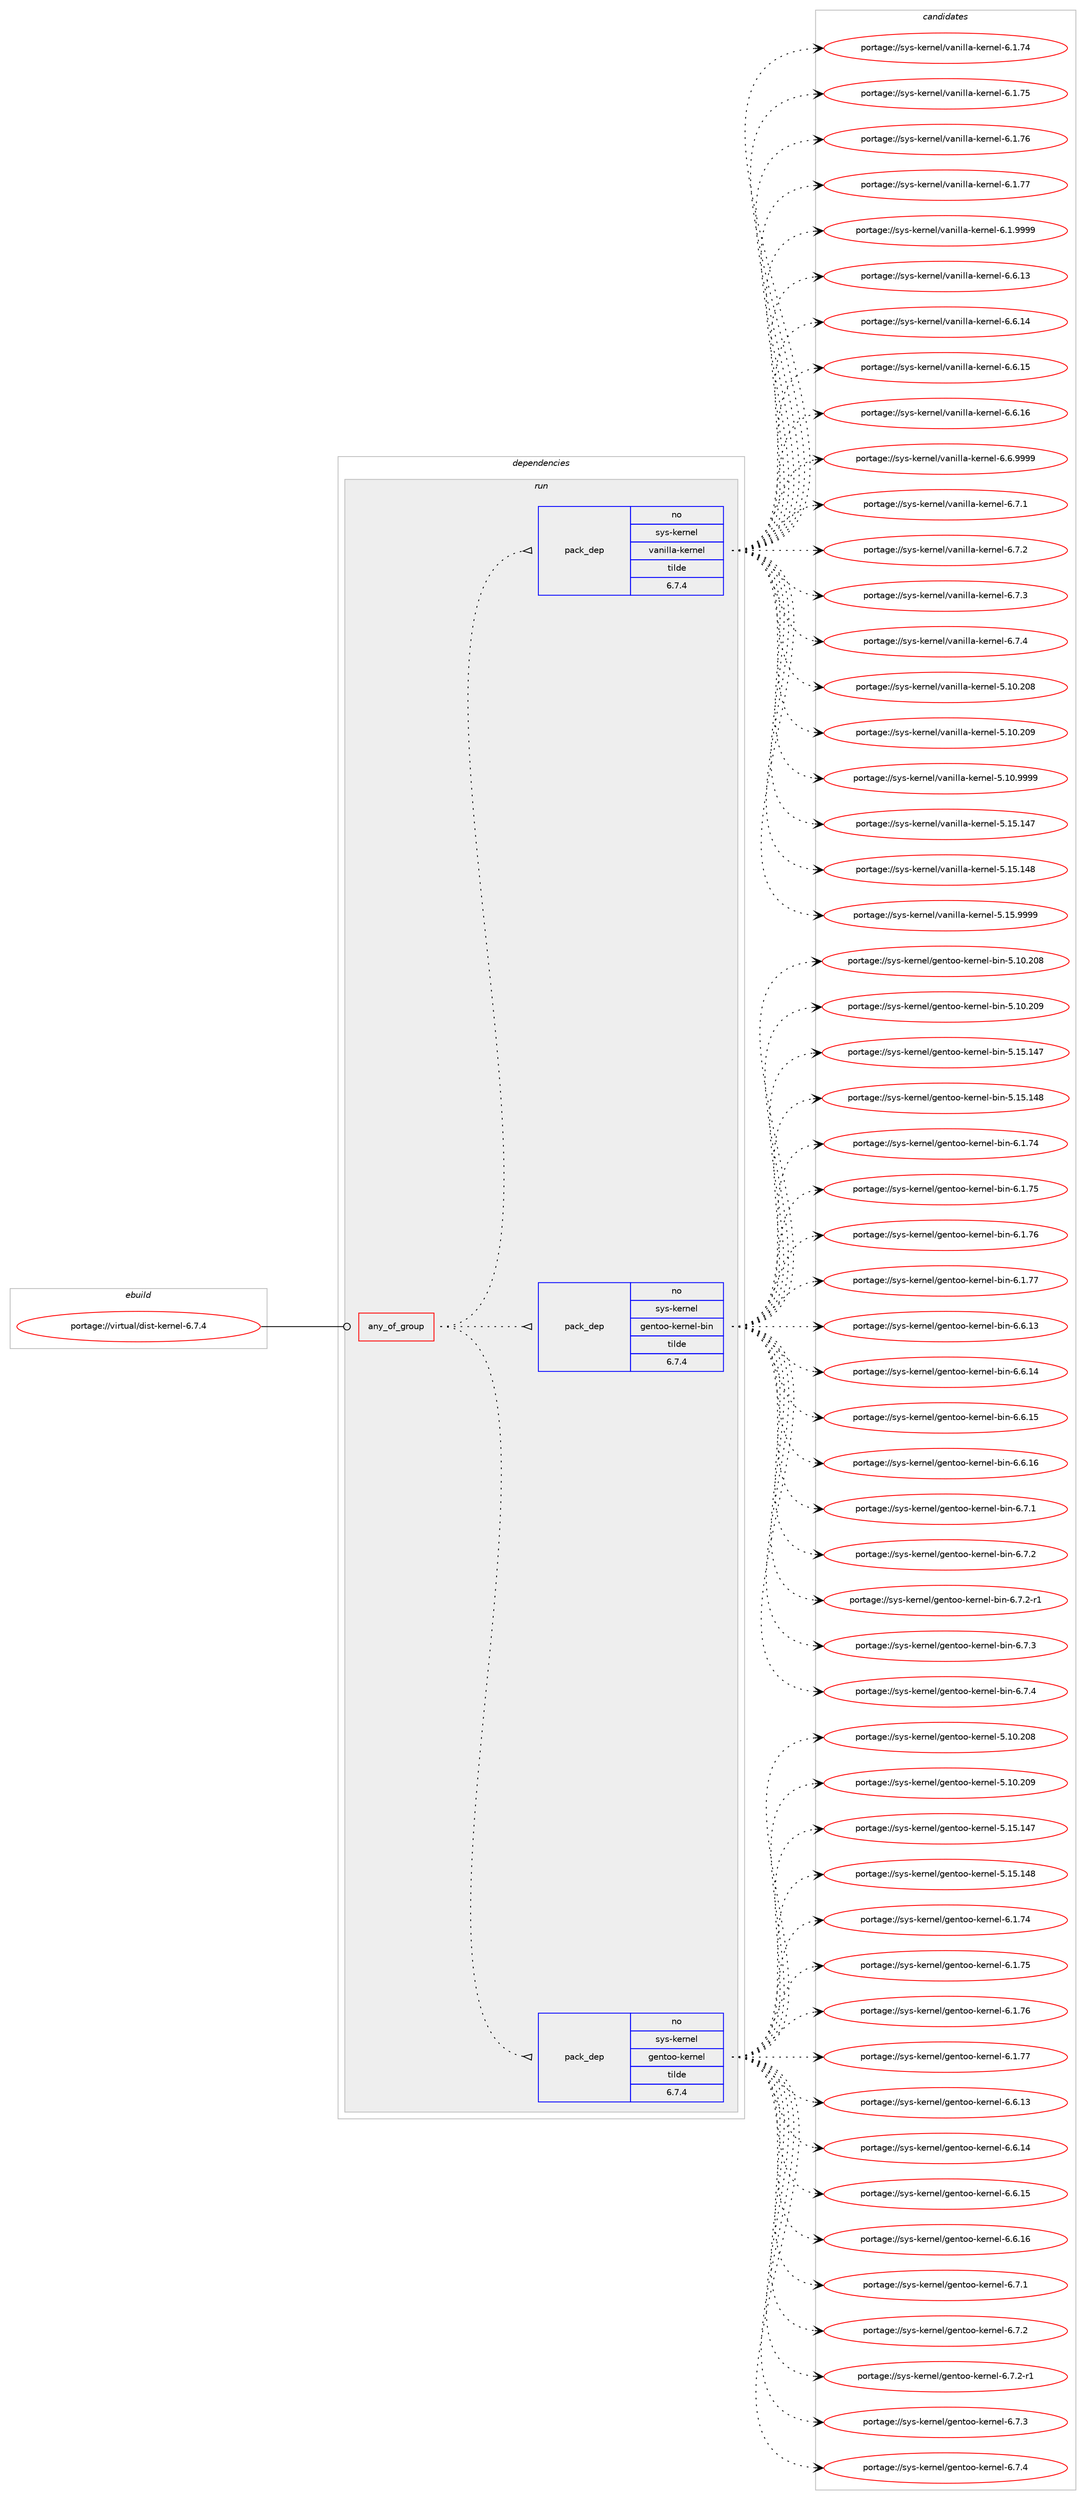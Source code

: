digraph prolog {

# *************
# Graph options
# *************

newrank=true;
concentrate=true;
compound=true;
graph [rankdir=LR,fontname=Helvetica,fontsize=10,ranksep=1.5];#, ranksep=2.5, nodesep=0.2];
edge  [arrowhead=vee];
node  [fontname=Helvetica,fontsize=10];

# **********
# The ebuild
# **********

subgraph cluster_leftcol {
color=gray;
rank=same;
label=<<i>ebuild</i>>;
id [label="portage://virtual/dist-kernel-6.7.4", color=red, width=4, href="../virtual/dist-kernel-6.7.4.svg"];
}

# ****************
# The dependencies
# ****************

subgraph cluster_midcol {
color=gray;
label=<<i>dependencies</i>>;
subgraph cluster_compile {
fillcolor="#eeeeee";
style=filled;
label=<<i>compile</i>>;
}
subgraph cluster_compileandrun {
fillcolor="#eeeeee";
style=filled;
label=<<i>compile and run</i>>;
}
subgraph cluster_run {
fillcolor="#eeeeee";
style=filled;
label=<<i>run</i>>;
subgraph any219 {
dependency25939 [label=<<TABLE BORDER="0" CELLBORDER="1" CELLSPACING="0" CELLPADDING="4"><TR><TD CELLPADDING="10">any_of_group</TD></TR></TABLE>>, shape=none, color=red];subgraph pack8385 {
dependency25940 [label=<<TABLE BORDER="0" CELLBORDER="1" CELLSPACING="0" CELLPADDING="4" WIDTH="220"><TR><TD ROWSPAN="6" CELLPADDING="30">pack_dep</TD></TR><TR><TD WIDTH="110">no</TD></TR><TR><TD>sys-kernel</TD></TR><TR><TD>gentoo-kernel</TD></TR><TR><TD>tilde</TD></TR><TR><TD>6.7.4</TD></TR></TABLE>>, shape=none, color=blue];
}
dependency25939:e -> dependency25940:w [weight=20,style="dotted",arrowhead="oinv"];
subgraph pack8386 {
dependency25941 [label=<<TABLE BORDER="0" CELLBORDER="1" CELLSPACING="0" CELLPADDING="4" WIDTH="220"><TR><TD ROWSPAN="6" CELLPADDING="30">pack_dep</TD></TR><TR><TD WIDTH="110">no</TD></TR><TR><TD>sys-kernel</TD></TR><TR><TD>gentoo-kernel-bin</TD></TR><TR><TD>tilde</TD></TR><TR><TD>6.7.4</TD></TR></TABLE>>, shape=none, color=blue];
}
dependency25939:e -> dependency25941:w [weight=20,style="dotted",arrowhead="oinv"];
subgraph pack8387 {
dependency25942 [label=<<TABLE BORDER="0" CELLBORDER="1" CELLSPACING="0" CELLPADDING="4" WIDTH="220"><TR><TD ROWSPAN="6" CELLPADDING="30">pack_dep</TD></TR><TR><TD WIDTH="110">no</TD></TR><TR><TD>sys-kernel</TD></TR><TR><TD>vanilla-kernel</TD></TR><TR><TD>tilde</TD></TR><TR><TD>6.7.4</TD></TR></TABLE>>, shape=none, color=blue];
}
dependency25939:e -> dependency25942:w [weight=20,style="dotted",arrowhead="oinv"];
}
id:e -> dependency25939:w [weight=20,style="solid",arrowhead="odot"];
}
}

# **************
# The candidates
# **************

subgraph cluster_choices {
rank=same;
color=gray;
label=<<i>candidates</i>>;

subgraph choice8385 {
color=black;
nodesep=1;
choice115121115451071011141101011084710310111011611111145107101114110101108455346494846504856 [label="portage://sys-kernel/gentoo-kernel-5.10.208", color=red, width=4,href="../sys-kernel/gentoo-kernel-5.10.208.svg"];
choice115121115451071011141101011084710310111011611111145107101114110101108455346494846504857 [label="portage://sys-kernel/gentoo-kernel-5.10.209", color=red, width=4,href="../sys-kernel/gentoo-kernel-5.10.209.svg"];
choice115121115451071011141101011084710310111011611111145107101114110101108455346495346495255 [label="portage://sys-kernel/gentoo-kernel-5.15.147", color=red, width=4,href="../sys-kernel/gentoo-kernel-5.15.147.svg"];
choice115121115451071011141101011084710310111011611111145107101114110101108455346495346495256 [label="portage://sys-kernel/gentoo-kernel-5.15.148", color=red, width=4,href="../sys-kernel/gentoo-kernel-5.15.148.svg"];
choice11512111545107101114110101108471031011101161111114510710111411010110845544649465552 [label="portage://sys-kernel/gentoo-kernel-6.1.74", color=red, width=4,href="../sys-kernel/gentoo-kernel-6.1.74.svg"];
choice11512111545107101114110101108471031011101161111114510710111411010110845544649465553 [label="portage://sys-kernel/gentoo-kernel-6.1.75", color=red, width=4,href="../sys-kernel/gentoo-kernel-6.1.75.svg"];
choice11512111545107101114110101108471031011101161111114510710111411010110845544649465554 [label="portage://sys-kernel/gentoo-kernel-6.1.76", color=red, width=4,href="../sys-kernel/gentoo-kernel-6.1.76.svg"];
choice11512111545107101114110101108471031011101161111114510710111411010110845544649465555 [label="portage://sys-kernel/gentoo-kernel-6.1.77", color=red, width=4,href="../sys-kernel/gentoo-kernel-6.1.77.svg"];
choice11512111545107101114110101108471031011101161111114510710111411010110845544654464951 [label="portage://sys-kernel/gentoo-kernel-6.6.13", color=red, width=4,href="../sys-kernel/gentoo-kernel-6.6.13.svg"];
choice11512111545107101114110101108471031011101161111114510710111411010110845544654464952 [label="portage://sys-kernel/gentoo-kernel-6.6.14", color=red, width=4,href="../sys-kernel/gentoo-kernel-6.6.14.svg"];
choice11512111545107101114110101108471031011101161111114510710111411010110845544654464953 [label="portage://sys-kernel/gentoo-kernel-6.6.15", color=red, width=4,href="../sys-kernel/gentoo-kernel-6.6.15.svg"];
choice11512111545107101114110101108471031011101161111114510710111411010110845544654464954 [label="portage://sys-kernel/gentoo-kernel-6.6.16", color=red, width=4,href="../sys-kernel/gentoo-kernel-6.6.16.svg"];
choice115121115451071011141101011084710310111011611111145107101114110101108455446554649 [label="portage://sys-kernel/gentoo-kernel-6.7.1", color=red, width=4,href="../sys-kernel/gentoo-kernel-6.7.1.svg"];
choice115121115451071011141101011084710310111011611111145107101114110101108455446554650 [label="portage://sys-kernel/gentoo-kernel-6.7.2", color=red, width=4,href="../sys-kernel/gentoo-kernel-6.7.2.svg"];
choice1151211154510710111411010110847103101110116111111451071011141101011084554465546504511449 [label="portage://sys-kernel/gentoo-kernel-6.7.2-r1", color=red, width=4,href="../sys-kernel/gentoo-kernel-6.7.2-r1.svg"];
choice115121115451071011141101011084710310111011611111145107101114110101108455446554651 [label="portage://sys-kernel/gentoo-kernel-6.7.3", color=red, width=4,href="../sys-kernel/gentoo-kernel-6.7.3.svg"];
choice115121115451071011141101011084710310111011611111145107101114110101108455446554652 [label="portage://sys-kernel/gentoo-kernel-6.7.4", color=red, width=4,href="../sys-kernel/gentoo-kernel-6.7.4.svg"];
dependency25940:e -> choice115121115451071011141101011084710310111011611111145107101114110101108455346494846504856:w [style=dotted,weight="100"];
dependency25940:e -> choice115121115451071011141101011084710310111011611111145107101114110101108455346494846504857:w [style=dotted,weight="100"];
dependency25940:e -> choice115121115451071011141101011084710310111011611111145107101114110101108455346495346495255:w [style=dotted,weight="100"];
dependency25940:e -> choice115121115451071011141101011084710310111011611111145107101114110101108455346495346495256:w [style=dotted,weight="100"];
dependency25940:e -> choice11512111545107101114110101108471031011101161111114510710111411010110845544649465552:w [style=dotted,weight="100"];
dependency25940:e -> choice11512111545107101114110101108471031011101161111114510710111411010110845544649465553:w [style=dotted,weight="100"];
dependency25940:e -> choice11512111545107101114110101108471031011101161111114510710111411010110845544649465554:w [style=dotted,weight="100"];
dependency25940:e -> choice11512111545107101114110101108471031011101161111114510710111411010110845544649465555:w [style=dotted,weight="100"];
dependency25940:e -> choice11512111545107101114110101108471031011101161111114510710111411010110845544654464951:w [style=dotted,weight="100"];
dependency25940:e -> choice11512111545107101114110101108471031011101161111114510710111411010110845544654464952:w [style=dotted,weight="100"];
dependency25940:e -> choice11512111545107101114110101108471031011101161111114510710111411010110845544654464953:w [style=dotted,weight="100"];
dependency25940:e -> choice11512111545107101114110101108471031011101161111114510710111411010110845544654464954:w [style=dotted,weight="100"];
dependency25940:e -> choice115121115451071011141101011084710310111011611111145107101114110101108455446554649:w [style=dotted,weight="100"];
dependency25940:e -> choice115121115451071011141101011084710310111011611111145107101114110101108455446554650:w [style=dotted,weight="100"];
dependency25940:e -> choice1151211154510710111411010110847103101110116111111451071011141101011084554465546504511449:w [style=dotted,weight="100"];
dependency25940:e -> choice115121115451071011141101011084710310111011611111145107101114110101108455446554651:w [style=dotted,weight="100"];
dependency25940:e -> choice115121115451071011141101011084710310111011611111145107101114110101108455446554652:w [style=dotted,weight="100"];
}
subgraph choice8386 {
color=black;
nodesep=1;
choice1151211154510710111411010110847103101110116111111451071011141101011084598105110455346494846504856 [label="portage://sys-kernel/gentoo-kernel-bin-5.10.208", color=red, width=4,href="../sys-kernel/gentoo-kernel-bin-5.10.208.svg"];
choice1151211154510710111411010110847103101110116111111451071011141101011084598105110455346494846504857 [label="portage://sys-kernel/gentoo-kernel-bin-5.10.209", color=red, width=4,href="../sys-kernel/gentoo-kernel-bin-5.10.209.svg"];
choice1151211154510710111411010110847103101110116111111451071011141101011084598105110455346495346495255 [label="portage://sys-kernel/gentoo-kernel-bin-5.15.147", color=red, width=4,href="../sys-kernel/gentoo-kernel-bin-5.15.147.svg"];
choice1151211154510710111411010110847103101110116111111451071011141101011084598105110455346495346495256 [label="portage://sys-kernel/gentoo-kernel-bin-5.15.148", color=red, width=4,href="../sys-kernel/gentoo-kernel-bin-5.15.148.svg"];
choice115121115451071011141101011084710310111011611111145107101114110101108459810511045544649465552 [label="portage://sys-kernel/gentoo-kernel-bin-6.1.74", color=red, width=4,href="../sys-kernel/gentoo-kernel-bin-6.1.74.svg"];
choice115121115451071011141101011084710310111011611111145107101114110101108459810511045544649465553 [label="portage://sys-kernel/gentoo-kernel-bin-6.1.75", color=red, width=4,href="../sys-kernel/gentoo-kernel-bin-6.1.75.svg"];
choice115121115451071011141101011084710310111011611111145107101114110101108459810511045544649465554 [label="portage://sys-kernel/gentoo-kernel-bin-6.1.76", color=red, width=4,href="../sys-kernel/gentoo-kernel-bin-6.1.76.svg"];
choice115121115451071011141101011084710310111011611111145107101114110101108459810511045544649465555 [label="portage://sys-kernel/gentoo-kernel-bin-6.1.77", color=red, width=4,href="../sys-kernel/gentoo-kernel-bin-6.1.77.svg"];
choice115121115451071011141101011084710310111011611111145107101114110101108459810511045544654464951 [label="portage://sys-kernel/gentoo-kernel-bin-6.6.13", color=red, width=4,href="../sys-kernel/gentoo-kernel-bin-6.6.13.svg"];
choice115121115451071011141101011084710310111011611111145107101114110101108459810511045544654464952 [label="portage://sys-kernel/gentoo-kernel-bin-6.6.14", color=red, width=4,href="../sys-kernel/gentoo-kernel-bin-6.6.14.svg"];
choice115121115451071011141101011084710310111011611111145107101114110101108459810511045544654464953 [label="portage://sys-kernel/gentoo-kernel-bin-6.6.15", color=red, width=4,href="../sys-kernel/gentoo-kernel-bin-6.6.15.svg"];
choice115121115451071011141101011084710310111011611111145107101114110101108459810511045544654464954 [label="portage://sys-kernel/gentoo-kernel-bin-6.6.16", color=red, width=4,href="../sys-kernel/gentoo-kernel-bin-6.6.16.svg"];
choice1151211154510710111411010110847103101110116111111451071011141101011084598105110455446554649 [label="portage://sys-kernel/gentoo-kernel-bin-6.7.1", color=red, width=4,href="../sys-kernel/gentoo-kernel-bin-6.7.1.svg"];
choice1151211154510710111411010110847103101110116111111451071011141101011084598105110455446554650 [label="portage://sys-kernel/gentoo-kernel-bin-6.7.2", color=red, width=4,href="../sys-kernel/gentoo-kernel-bin-6.7.2.svg"];
choice11512111545107101114110101108471031011101161111114510710111411010110845981051104554465546504511449 [label="portage://sys-kernel/gentoo-kernel-bin-6.7.2-r1", color=red, width=4,href="../sys-kernel/gentoo-kernel-bin-6.7.2-r1.svg"];
choice1151211154510710111411010110847103101110116111111451071011141101011084598105110455446554651 [label="portage://sys-kernel/gentoo-kernel-bin-6.7.3", color=red, width=4,href="../sys-kernel/gentoo-kernel-bin-6.7.3.svg"];
choice1151211154510710111411010110847103101110116111111451071011141101011084598105110455446554652 [label="portage://sys-kernel/gentoo-kernel-bin-6.7.4", color=red, width=4,href="../sys-kernel/gentoo-kernel-bin-6.7.4.svg"];
dependency25941:e -> choice1151211154510710111411010110847103101110116111111451071011141101011084598105110455346494846504856:w [style=dotted,weight="100"];
dependency25941:e -> choice1151211154510710111411010110847103101110116111111451071011141101011084598105110455346494846504857:w [style=dotted,weight="100"];
dependency25941:e -> choice1151211154510710111411010110847103101110116111111451071011141101011084598105110455346495346495255:w [style=dotted,weight="100"];
dependency25941:e -> choice1151211154510710111411010110847103101110116111111451071011141101011084598105110455346495346495256:w [style=dotted,weight="100"];
dependency25941:e -> choice115121115451071011141101011084710310111011611111145107101114110101108459810511045544649465552:w [style=dotted,weight="100"];
dependency25941:e -> choice115121115451071011141101011084710310111011611111145107101114110101108459810511045544649465553:w [style=dotted,weight="100"];
dependency25941:e -> choice115121115451071011141101011084710310111011611111145107101114110101108459810511045544649465554:w [style=dotted,weight="100"];
dependency25941:e -> choice115121115451071011141101011084710310111011611111145107101114110101108459810511045544649465555:w [style=dotted,weight="100"];
dependency25941:e -> choice115121115451071011141101011084710310111011611111145107101114110101108459810511045544654464951:w [style=dotted,weight="100"];
dependency25941:e -> choice115121115451071011141101011084710310111011611111145107101114110101108459810511045544654464952:w [style=dotted,weight="100"];
dependency25941:e -> choice115121115451071011141101011084710310111011611111145107101114110101108459810511045544654464953:w [style=dotted,weight="100"];
dependency25941:e -> choice115121115451071011141101011084710310111011611111145107101114110101108459810511045544654464954:w [style=dotted,weight="100"];
dependency25941:e -> choice1151211154510710111411010110847103101110116111111451071011141101011084598105110455446554649:w [style=dotted,weight="100"];
dependency25941:e -> choice1151211154510710111411010110847103101110116111111451071011141101011084598105110455446554650:w [style=dotted,weight="100"];
dependency25941:e -> choice11512111545107101114110101108471031011101161111114510710111411010110845981051104554465546504511449:w [style=dotted,weight="100"];
dependency25941:e -> choice1151211154510710111411010110847103101110116111111451071011141101011084598105110455446554651:w [style=dotted,weight="100"];
dependency25941:e -> choice1151211154510710111411010110847103101110116111111451071011141101011084598105110455446554652:w [style=dotted,weight="100"];
}
subgraph choice8387 {
color=black;
nodesep=1;
choice1151211154510710111411010110847118971101051081089745107101114110101108455346494846504856 [label="portage://sys-kernel/vanilla-kernel-5.10.208", color=red, width=4,href="../sys-kernel/vanilla-kernel-5.10.208.svg"];
choice1151211154510710111411010110847118971101051081089745107101114110101108455346494846504857 [label="portage://sys-kernel/vanilla-kernel-5.10.209", color=red, width=4,href="../sys-kernel/vanilla-kernel-5.10.209.svg"];
choice115121115451071011141101011084711897110105108108974510710111411010110845534649484657575757 [label="portage://sys-kernel/vanilla-kernel-5.10.9999", color=red, width=4,href="../sys-kernel/vanilla-kernel-5.10.9999.svg"];
choice1151211154510710111411010110847118971101051081089745107101114110101108455346495346495255 [label="portage://sys-kernel/vanilla-kernel-5.15.147", color=red, width=4,href="../sys-kernel/vanilla-kernel-5.15.147.svg"];
choice1151211154510710111411010110847118971101051081089745107101114110101108455346495346495256 [label="portage://sys-kernel/vanilla-kernel-5.15.148", color=red, width=4,href="../sys-kernel/vanilla-kernel-5.15.148.svg"];
choice115121115451071011141101011084711897110105108108974510710111411010110845534649534657575757 [label="portage://sys-kernel/vanilla-kernel-5.15.9999", color=red, width=4,href="../sys-kernel/vanilla-kernel-5.15.9999.svg"];
choice115121115451071011141101011084711897110105108108974510710111411010110845544649465552 [label="portage://sys-kernel/vanilla-kernel-6.1.74", color=red, width=4,href="../sys-kernel/vanilla-kernel-6.1.74.svg"];
choice115121115451071011141101011084711897110105108108974510710111411010110845544649465553 [label="portage://sys-kernel/vanilla-kernel-6.1.75", color=red, width=4,href="../sys-kernel/vanilla-kernel-6.1.75.svg"];
choice115121115451071011141101011084711897110105108108974510710111411010110845544649465554 [label="portage://sys-kernel/vanilla-kernel-6.1.76", color=red, width=4,href="../sys-kernel/vanilla-kernel-6.1.76.svg"];
choice115121115451071011141101011084711897110105108108974510710111411010110845544649465555 [label="portage://sys-kernel/vanilla-kernel-6.1.77", color=red, width=4,href="../sys-kernel/vanilla-kernel-6.1.77.svg"];
choice1151211154510710111411010110847118971101051081089745107101114110101108455446494657575757 [label="portage://sys-kernel/vanilla-kernel-6.1.9999", color=red, width=4,href="../sys-kernel/vanilla-kernel-6.1.9999.svg"];
choice115121115451071011141101011084711897110105108108974510710111411010110845544654464951 [label="portage://sys-kernel/vanilla-kernel-6.6.13", color=red, width=4,href="../sys-kernel/vanilla-kernel-6.6.13.svg"];
choice115121115451071011141101011084711897110105108108974510710111411010110845544654464952 [label="portage://sys-kernel/vanilla-kernel-6.6.14", color=red, width=4,href="../sys-kernel/vanilla-kernel-6.6.14.svg"];
choice115121115451071011141101011084711897110105108108974510710111411010110845544654464953 [label="portage://sys-kernel/vanilla-kernel-6.6.15", color=red, width=4,href="../sys-kernel/vanilla-kernel-6.6.15.svg"];
choice115121115451071011141101011084711897110105108108974510710111411010110845544654464954 [label="portage://sys-kernel/vanilla-kernel-6.6.16", color=red, width=4,href="../sys-kernel/vanilla-kernel-6.6.16.svg"];
choice1151211154510710111411010110847118971101051081089745107101114110101108455446544657575757 [label="portage://sys-kernel/vanilla-kernel-6.6.9999", color=red, width=4,href="../sys-kernel/vanilla-kernel-6.6.9999.svg"];
choice1151211154510710111411010110847118971101051081089745107101114110101108455446554649 [label="portage://sys-kernel/vanilla-kernel-6.7.1", color=red, width=4,href="../sys-kernel/vanilla-kernel-6.7.1.svg"];
choice1151211154510710111411010110847118971101051081089745107101114110101108455446554650 [label="portage://sys-kernel/vanilla-kernel-6.7.2", color=red, width=4,href="../sys-kernel/vanilla-kernel-6.7.2.svg"];
choice1151211154510710111411010110847118971101051081089745107101114110101108455446554651 [label="portage://sys-kernel/vanilla-kernel-6.7.3", color=red, width=4,href="../sys-kernel/vanilla-kernel-6.7.3.svg"];
choice1151211154510710111411010110847118971101051081089745107101114110101108455446554652 [label="portage://sys-kernel/vanilla-kernel-6.7.4", color=red, width=4,href="../sys-kernel/vanilla-kernel-6.7.4.svg"];
dependency25942:e -> choice1151211154510710111411010110847118971101051081089745107101114110101108455346494846504856:w [style=dotted,weight="100"];
dependency25942:e -> choice1151211154510710111411010110847118971101051081089745107101114110101108455346494846504857:w [style=dotted,weight="100"];
dependency25942:e -> choice115121115451071011141101011084711897110105108108974510710111411010110845534649484657575757:w [style=dotted,weight="100"];
dependency25942:e -> choice1151211154510710111411010110847118971101051081089745107101114110101108455346495346495255:w [style=dotted,weight="100"];
dependency25942:e -> choice1151211154510710111411010110847118971101051081089745107101114110101108455346495346495256:w [style=dotted,weight="100"];
dependency25942:e -> choice115121115451071011141101011084711897110105108108974510710111411010110845534649534657575757:w [style=dotted,weight="100"];
dependency25942:e -> choice115121115451071011141101011084711897110105108108974510710111411010110845544649465552:w [style=dotted,weight="100"];
dependency25942:e -> choice115121115451071011141101011084711897110105108108974510710111411010110845544649465553:w [style=dotted,weight="100"];
dependency25942:e -> choice115121115451071011141101011084711897110105108108974510710111411010110845544649465554:w [style=dotted,weight="100"];
dependency25942:e -> choice115121115451071011141101011084711897110105108108974510710111411010110845544649465555:w [style=dotted,weight="100"];
dependency25942:e -> choice1151211154510710111411010110847118971101051081089745107101114110101108455446494657575757:w [style=dotted,weight="100"];
dependency25942:e -> choice115121115451071011141101011084711897110105108108974510710111411010110845544654464951:w [style=dotted,weight="100"];
dependency25942:e -> choice115121115451071011141101011084711897110105108108974510710111411010110845544654464952:w [style=dotted,weight="100"];
dependency25942:e -> choice115121115451071011141101011084711897110105108108974510710111411010110845544654464953:w [style=dotted,weight="100"];
dependency25942:e -> choice115121115451071011141101011084711897110105108108974510710111411010110845544654464954:w [style=dotted,weight="100"];
dependency25942:e -> choice1151211154510710111411010110847118971101051081089745107101114110101108455446544657575757:w [style=dotted,weight="100"];
dependency25942:e -> choice1151211154510710111411010110847118971101051081089745107101114110101108455446554649:w [style=dotted,weight="100"];
dependency25942:e -> choice1151211154510710111411010110847118971101051081089745107101114110101108455446554650:w [style=dotted,weight="100"];
dependency25942:e -> choice1151211154510710111411010110847118971101051081089745107101114110101108455446554651:w [style=dotted,weight="100"];
dependency25942:e -> choice1151211154510710111411010110847118971101051081089745107101114110101108455446554652:w [style=dotted,weight="100"];
}
}

}
